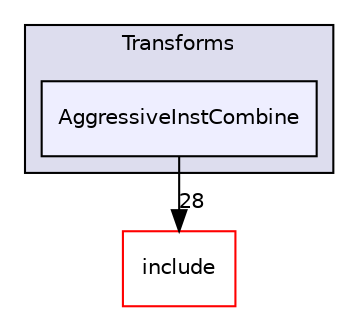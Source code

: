 digraph "lib/Transforms/AggressiveInstCombine" {
  bgcolor=transparent;
  compound=true
  node [ fontsize="10", fontname="Helvetica"];
  edge [ labelfontsize="10", labelfontname="Helvetica"];
  subgraph clusterdir_a72932e0778af28115095468f6286ff8 {
    graph [ bgcolor="#ddddee", pencolor="black", label="Transforms" fontname="Helvetica", fontsize="10", URL="dir_a72932e0778af28115095468f6286ff8.html"]
  dir_cfe1622bddfa38841ba04f1042c610fd [shape=box, label="AggressiveInstCombine", style="filled", fillcolor="#eeeeff", pencolor="black", URL="dir_cfe1622bddfa38841ba04f1042c610fd.html"];
  }
  dir_d44c64559bbebec7f509842c48db8b23 [shape=box label="include" color="red" URL="dir_d44c64559bbebec7f509842c48db8b23.html"];
  dir_cfe1622bddfa38841ba04f1042c610fd->dir_d44c64559bbebec7f509842c48db8b23 [headlabel="28", labeldistance=1.5 headhref="dir_000230_000001.html"];
}
